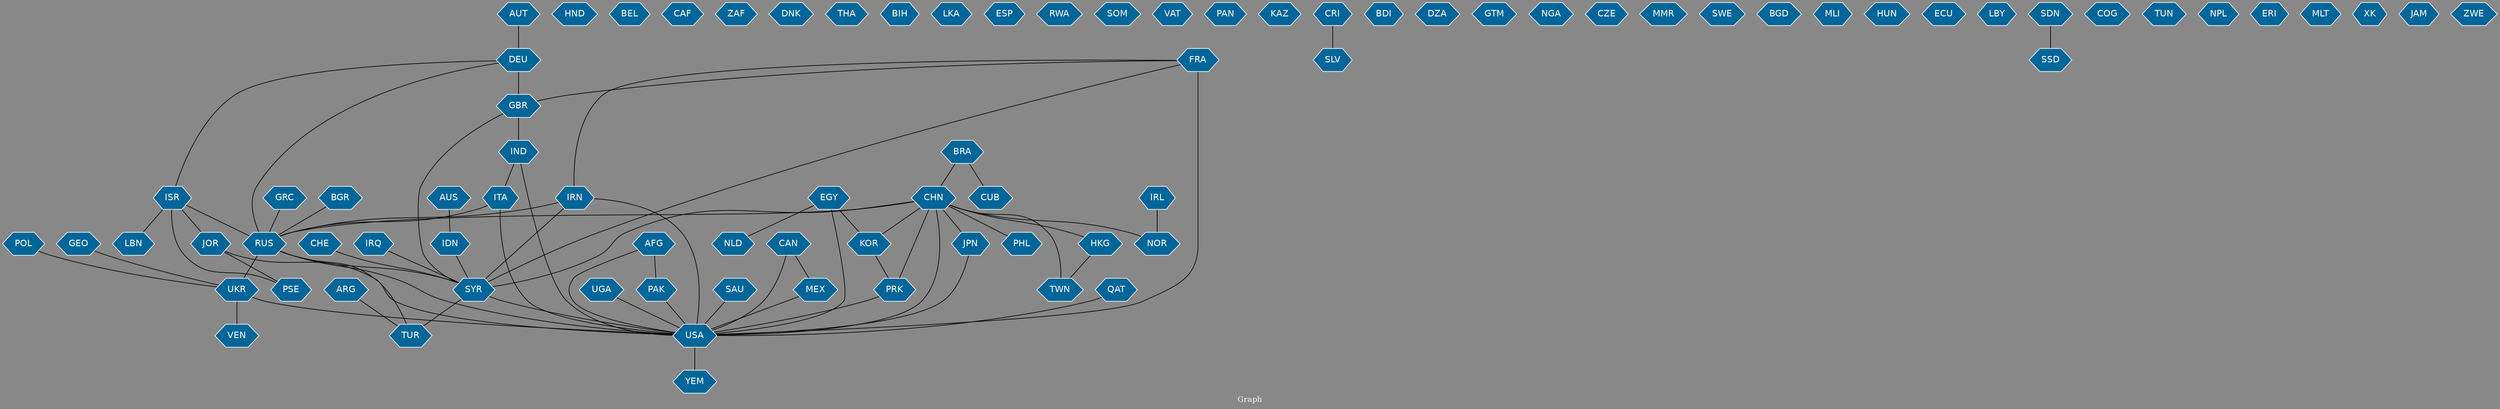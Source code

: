 // Countries together in item graph
graph {
	graph [bgcolor="#888888" fontcolor=white fontsize=12 label="Graph" outputorder=edgesfirst overlap=prism]
	node [color=white fillcolor="#006699" fontcolor=white fontname=Helvetica shape=hexagon style=filled]
	edge [arrowhead=open color=black fontcolor=white fontname=Courier fontsize=12]
		ISR [label=ISR]
		JOR [label=JOR]
		PSE [label=PSE]
		PRK [label=PRK]
		RUS [label=RUS]
		UKR [label=UKR]
		SYR [label=SYR]
		DEU [label=DEU]
		AFG [label=AFG]
		QAT [label=QAT]
		USA [label=USA]
		TUR [label=TUR]
		CHN [label=CHN]
		HND [label=HND]
		KOR [label=KOR]
		IND [label=IND]
		CUB [label=CUB]
		PAK [label=PAK]
		YEM [label=YEM]
		IDN [label=IDN]
		GBR [label=GBR]
		BEL [label=BEL]
		CAF [label=CAF]
		ZAF [label=ZAF]
		JPN [label=JPN]
		CHE [label=CHE]
		MEX [label=MEX]
		DNK [label=DNK]
		VEN [label=VEN]
		IRQ [label=IRQ]
		THA [label=THA]
		FRA [label=FRA]
		BIH [label=BIH]
		LBN [label=LBN]
		BRA [label=BRA]
		LKA [label=LKA]
		IRN [label=IRN]
		AUS [label=AUS]
		ESP [label=ESP]
		PHL [label=PHL]
		UGA [label=UGA]
		RWA [label=RWA]
		POL [label=POL]
		EGY [label=EGY]
		SOM [label=SOM]
		ARG [label=ARG]
		VAT [label=VAT]
		GRC [label=GRC]
		PAN [label=PAN]
		KAZ [label=KAZ]
		SLV [label=SLV]
		ITA [label=ITA]
		BDI [label=BDI]
		NLD [label=NLD]
		DZA [label=DZA]
		TWN [label=TWN]
		GTM [label=GTM]
		NGA [label=NGA]
		CZE [label=CZE]
		AUT [label=AUT]
		CRI [label=CRI]
		NOR [label=NOR]
		SAU [label=SAU]
		MMR [label=MMR]
		HKG [label=HKG]
		SWE [label=SWE]
		BGD [label=BGD]
		MLI [label=MLI]
		HUN [label=HUN]
		ECU [label=ECU]
		LBY [label=LBY]
		SSD [label=SSD]
		SDN [label=SDN]
		COG [label=COG]
		TUN [label=TUN]
		CAN [label=CAN]
		NPL [label=NPL]
		GEO [label=GEO]
		ERI [label=ERI]
		MLT [label=MLT]
		BGR [label=BGR]
		IRL [label=IRL]
		XK [label=XK]
		JAM [label=JAM]
		ZWE [label=ZWE]
			BRA -- CUB [weight=1]
			IDN -- SYR [weight=1]
			IRN -- RUS [weight=1]
			FRA -- USA [weight=7]
			SYR -- USA [weight=1]
			UKR -- VEN [weight=2]
			ISR -- PSE [weight=12]
			ISR -- JOR [weight=1]
			DEU -- RUS [weight=1]
			JPN -- USA [weight=1]
			CHN -- PRK [weight=6]
			FRA -- GBR [weight=2]
			IND -- ITA [weight=1]
			CHN -- USA [weight=5]
			ITA -- RUS [weight=2]
			FRA -- IRN [weight=1]
			QAT -- USA [weight=1]
			CAN -- USA [weight=1]
			GRC -- RUS [weight=1]
			RUS -- TUR [weight=2]
			PAK -- USA [weight=2]
			CHN -- JPN [weight=3]
			RUS -- SYR [weight=10]
			CHE -- SYR [weight=2]
			UGA -- USA [weight=3]
			CHN -- TWN [weight=6]
			IND -- USA [weight=2]
			DEU -- GBR [weight=5]
			EGY -- KOR [weight=1]
			EGY -- NLD [weight=2]
			KOR -- PRK [weight=2]
			MEX -- USA [weight=2]
			BGR -- RUS [weight=1]
			EGY -- USA [weight=2]
			ARG -- TUR [weight=1]
			GBR -- IND [weight=2]
			RUS -- USA [weight=5]
			CHN -- RUS [weight=3]
			CHN -- PHL [weight=3]
			CHN -- SYR [weight=2]
			CAN -- MEX [weight=1]
			UKR -- USA [weight=1]
			RUS -- UKR [weight=36]
			HKG -- TWN [weight=1]
			FRA -- SYR [weight=1]
			IRQ -- SYR [weight=5]
			SYR -- TUR [weight=1]
			IRN -- USA [weight=3]
			GEO -- UKR [weight=1]
			AUT -- DEU [weight=1]
			SDN -- SSD [weight=2]
			USA -- YEM [weight=4]
			POL -- UKR [weight=2]
			JOR -- USA [weight=1]
			BRA -- CHN [weight=1]
			IRN -- SYR [weight=1]
			CHN -- NOR [weight=1]
			ITA -- USA [weight=4]
			IRL -- NOR [weight=1]
			PRK -- USA [weight=1]
			CHN -- KOR [weight=3]
			AUS -- IDN [weight=1]
			CRI -- SLV [weight=5]
			AFG -- PAK [weight=1]
			ISR -- LBN [weight=2]
			JOR -- PSE [weight=1]
			DEU -- ISR [weight=1]
			AFG -- USA [weight=2]
			GBR -- SYR [weight=1]
			ISR -- RUS [weight=1]
			CHN -- HKG [weight=2]
			SAU -- USA [weight=1]
}